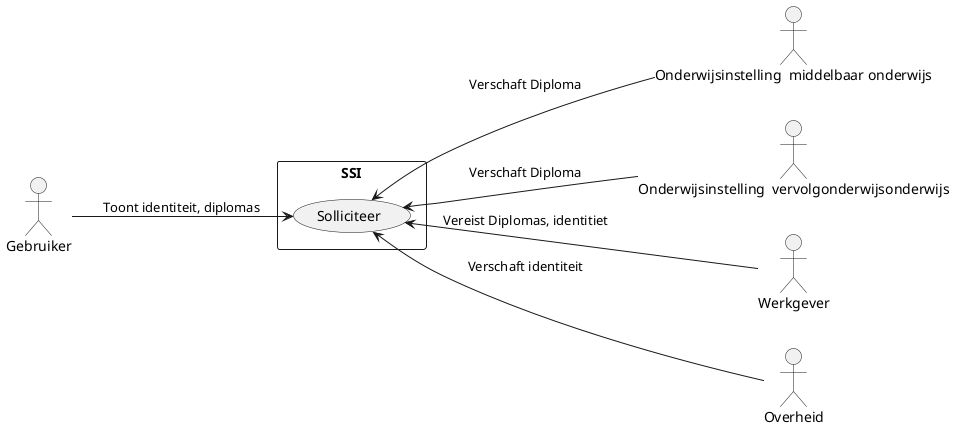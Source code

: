 @startuml uc3 diagram

actor "Gebruiker" as user
actor "Onderwijsinstelling  middelbaar onderwijs" as omo
actor "Onderwijsinstelling  vervolgonderwijsonderwijs" as ovo
actor "Werkgever" as wg
actor "Overheid" as o

rectangle SSI {
  left to right direction
    usecase "Solliciteer" as UC3
  }

user --> UC3 : Toont identiteit, diplomas
UC3 <-- wg : Vereist Diplomas, identitiet
UC3 <-- omo: Verschaft Diploma
UC3 <-- ovo: Verschaft Diploma
UC3 <-- o : Verschaft identiteit

@enduml
